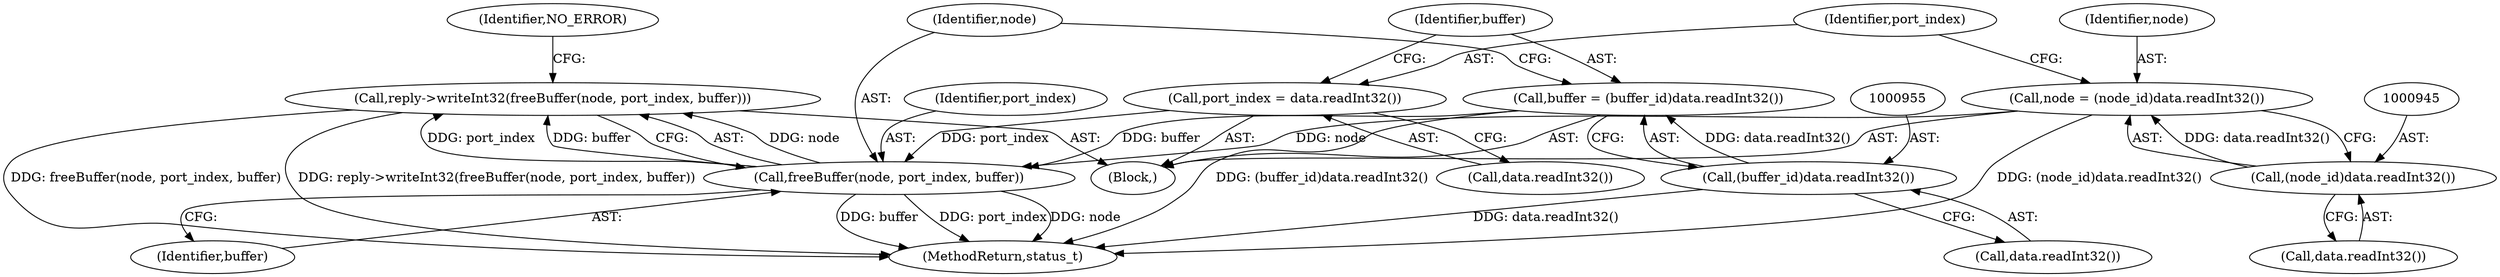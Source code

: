 digraph "0_Android_1171e7c047bf79e7c93342bb6a812c9edd86aa84@API" {
"1000957" [label="(Call,reply->writeInt32(freeBuffer(node, port_index, buffer)))"];
"1000958" [label="(Call,freeBuffer(node, port_index, buffer))"];
"1000942" [label="(Call,node = (node_id)data.readInt32())"];
"1000944" [label="(Call,(node_id)data.readInt32())"];
"1000948" [label="(Call,port_index = data.readInt32())"];
"1000952" [label="(Call,buffer = (buffer_id)data.readInt32())"];
"1000954" [label="(Call,(buffer_id)data.readInt32())"];
"1000954" [label="(Call,(buffer_id)data.readInt32())"];
"1000956" [label="(Call,data.readInt32())"];
"1000963" [label="(Identifier,NO_ERROR)"];
"1000959" [label="(Identifier,node)"];
"1000948" [label="(Call,port_index = data.readInt32())"];
"1000949" [label="(Identifier,port_index)"];
"1000950" [label="(Call,data.readInt32())"];
"1000944" [label="(Call,(node_id)data.readInt32())"];
"1000952" [label="(Call,buffer = (buffer_id)data.readInt32())"];
"1000946" [label="(Call,data.readInt32())"];
"1001075" [label="(MethodReturn,status_t)"];
"1000936" [label="(Block,)"];
"1000957" [label="(Call,reply->writeInt32(freeBuffer(node, port_index, buffer)))"];
"1000943" [label="(Identifier,node)"];
"1000958" [label="(Call,freeBuffer(node, port_index, buffer))"];
"1000953" [label="(Identifier,buffer)"];
"1000960" [label="(Identifier,port_index)"];
"1000961" [label="(Identifier,buffer)"];
"1000942" [label="(Call,node = (node_id)data.readInt32())"];
"1000957" -> "1000936"  [label="AST: "];
"1000957" -> "1000958"  [label="CFG: "];
"1000958" -> "1000957"  [label="AST: "];
"1000963" -> "1000957"  [label="CFG: "];
"1000957" -> "1001075"  [label="DDG: reply->writeInt32(freeBuffer(node, port_index, buffer))"];
"1000957" -> "1001075"  [label="DDG: freeBuffer(node, port_index, buffer)"];
"1000958" -> "1000957"  [label="DDG: node"];
"1000958" -> "1000957"  [label="DDG: port_index"];
"1000958" -> "1000957"  [label="DDG: buffer"];
"1000958" -> "1000961"  [label="CFG: "];
"1000959" -> "1000958"  [label="AST: "];
"1000960" -> "1000958"  [label="AST: "];
"1000961" -> "1000958"  [label="AST: "];
"1000958" -> "1001075"  [label="DDG: buffer"];
"1000958" -> "1001075"  [label="DDG: port_index"];
"1000958" -> "1001075"  [label="DDG: node"];
"1000942" -> "1000958"  [label="DDG: node"];
"1000948" -> "1000958"  [label="DDG: port_index"];
"1000952" -> "1000958"  [label="DDG: buffer"];
"1000942" -> "1000936"  [label="AST: "];
"1000942" -> "1000944"  [label="CFG: "];
"1000943" -> "1000942"  [label="AST: "];
"1000944" -> "1000942"  [label="AST: "];
"1000949" -> "1000942"  [label="CFG: "];
"1000942" -> "1001075"  [label="DDG: (node_id)data.readInt32()"];
"1000944" -> "1000942"  [label="DDG: data.readInt32()"];
"1000944" -> "1000946"  [label="CFG: "];
"1000945" -> "1000944"  [label="AST: "];
"1000946" -> "1000944"  [label="AST: "];
"1000948" -> "1000936"  [label="AST: "];
"1000948" -> "1000950"  [label="CFG: "];
"1000949" -> "1000948"  [label="AST: "];
"1000950" -> "1000948"  [label="AST: "];
"1000953" -> "1000948"  [label="CFG: "];
"1000952" -> "1000936"  [label="AST: "];
"1000952" -> "1000954"  [label="CFG: "];
"1000953" -> "1000952"  [label="AST: "];
"1000954" -> "1000952"  [label="AST: "];
"1000959" -> "1000952"  [label="CFG: "];
"1000952" -> "1001075"  [label="DDG: (buffer_id)data.readInt32()"];
"1000954" -> "1000952"  [label="DDG: data.readInt32()"];
"1000954" -> "1000956"  [label="CFG: "];
"1000955" -> "1000954"  [label="AST: "];
"1000956" -> "1000954"  [label="AST: "];
"1000954" -> "1001075"  [label="DDG: data.readInt32()"];
}
